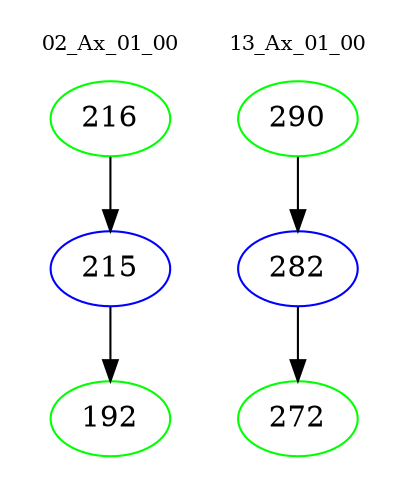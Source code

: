 digraph{
subgraph cluster_0 {
color = white
label = "02_Ax_01_00";
fontsize=10;
T0_216 [label="216", color="green"]
T0_216 -> T0_215 [color="black"]
T0_215 [label="215", color="blue"]
T0_215 -> T0_192 [color="black"]
T0_192 [label="192", color="green"]
}
subgraph cluster_1 {
color = white
label = "13_Ax_01_00";
fontsize=10;
T1_290 [label="290", color="green"]
T1_290 -> T1_282 [color="black"]
T1_282 [label="282", color="blue"]
T1_282 -> T1_272 [color="black"]
T1_272 [label="272", color="green"]
}
}
